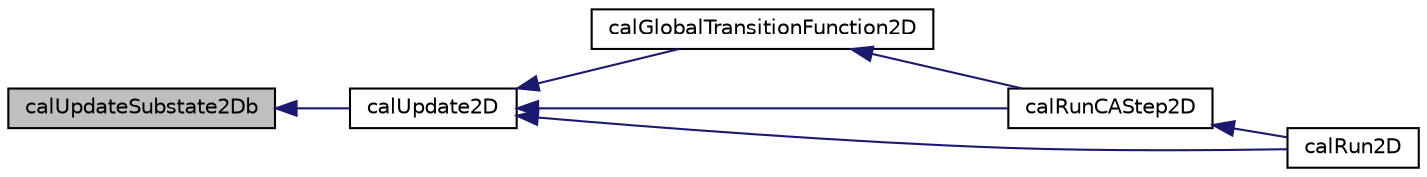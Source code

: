 digraph "calUpdateSubstate2Db"
{
  edge [fontname="Helvetica",fontsize="10",labelfontname="Helvetica",labelfontsize="10"];
  node [fontname="Helvetica",fontsize="10",shape=record];
  rankdir="LR";
  Node1 [label="calUpdateSubstate2Db",height=0.2,width=0.4,color="black", fillcolor="grey75", style="filled" fontcolor="black"];
  Node1 -> Node2 [dir="back",color="midnightblue",fontsize="10",style="solid",fontname="Helvetica"];
  Node2 [label="calUpdate2D",height=0.2,width=0.4,color="black", fillcolor="white", style="filled",URL="$cal2_d_8h.html#a6557c8220782a1f25e935a735cb691ae",tooltip="Updates all the substates registered in CALModel2D::pQb_array, CALModel2D::pQi_array and CALModel2D::..."];
  Node2 -> Node3 [dir="back",color="midnightblue",fontsize="10",style="solid",fontname="Helvetica"];
  Node3 [label="calGlobalTransitionFunction2D",height=0.2,width=0.4,color="black", fillcolor="white", style="filled",URL="$cal2_d_8h.html#a4bb00840eb7db23d4800c032b04bb6fb",tooltip="The cellular automaton global transition function. It applies the transition function to each cell of..."];
  Node3 -> Node4 [dir="back",color="midnightblue",fontsize="10",style="solid",fontname="Helvetica"];
  Node4 [label="calRunCAStep2D",height=0.2,width=0.4,color="black", fillcolor="white", style="filled",URL="$cal2_d_run_8h.html#aa5a6fbd9203dbb5b584d83b37cc78318",tooltip="A single step of the cellular automaton. It execute the transition function, the steering and check f..."];
  Node4 -> Node5 [dir="back",color="midnightblue",fontsize="10",style="solid",fontname="Helvetica"];
  Node5 [label="calRun2D",height=0.2,width=0.4,color="black", fillcolor="white", style="filled",URL="$cal2_d_run_8h.html#a07acff247d2d5ff67b2f7fdb1f0f2a1c",tooltip="Main simulation cicle. It can become a loop is CALRun2D::final_step == 0. "];
  Node2 -> Node4 [dir="back",color="midnightblue",fontsize="10",style="solid",fontname="Helvetica"];
  Node2 -> Node5 [dir="back",color="midnightblue",fontsize="10",style="solid",fontname="Helvetica"];
}
